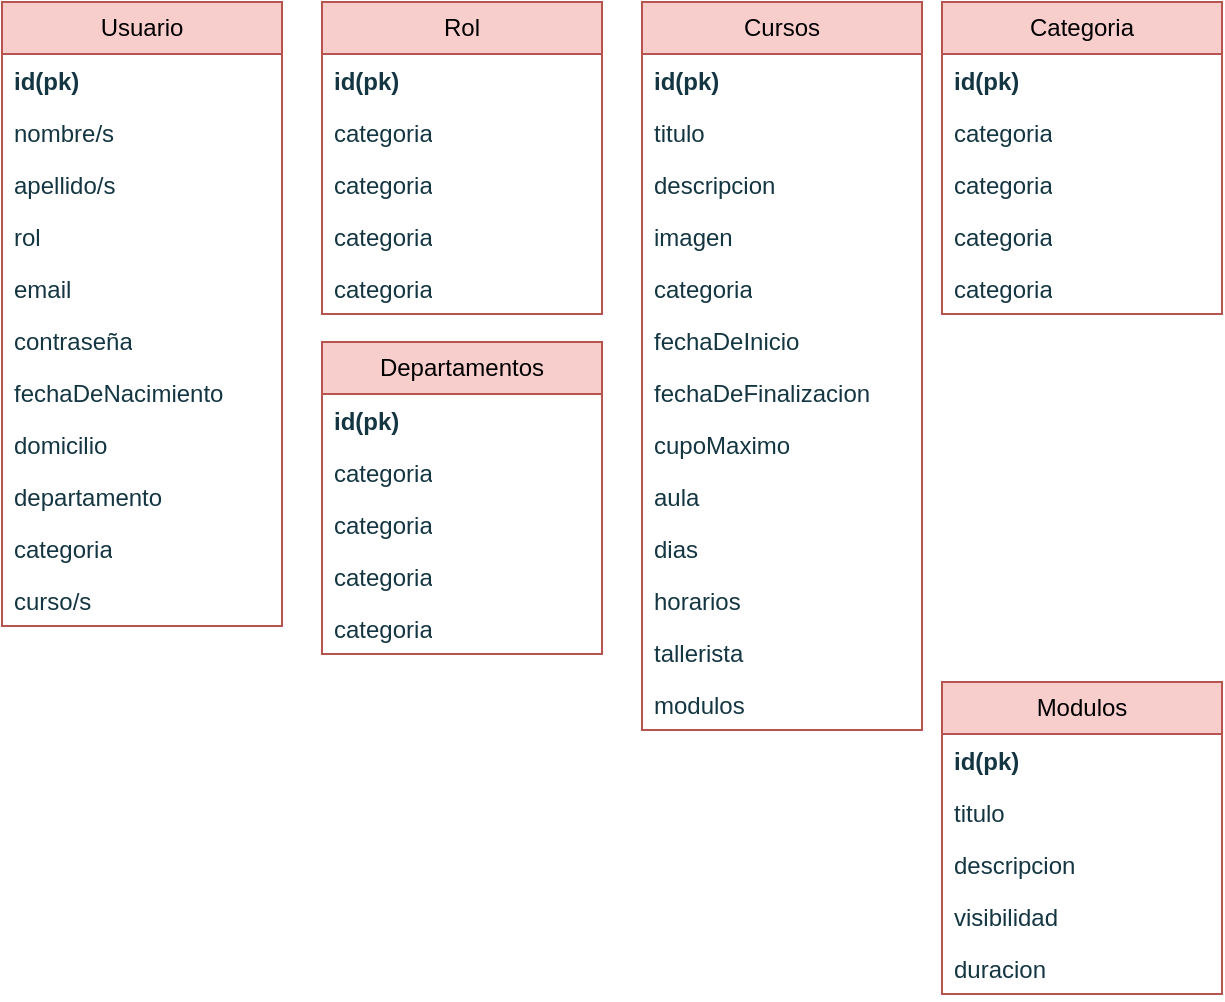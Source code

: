 <mxfile version="22.0.4" type="device">
  <diagram name="Página-1" id="gWVcj5YXT6tBU2rBWjBN">
    <mxGraphModel dx="1173" dy="627" grid="1" gridSize="10" guides="1" tooltips="1" connect="1" arrows="1" fold="1" page="1" pageScale="1" pageWidth="827" pageHeight="1169" math="0" shadow="0">
      <root>
        <mxCell id="0" />
        <mxCell id="1" parent="0" />
        <mxCell id="Trl6ogpPUJDb91EOsjQq-227" value="Usuario" style="swimlane;fontStyle=0;childLayout=stackLayout;horizontal=1;startSize=26;fillColor=#f8cecc;horizontalStack=0;resizeParent=1;resizeParentMax=0;resizeLast=0;collapsible=1;marginBottom=0;whiteSpace=wrap;html=1;strokeColor=#b85450;" vertex="1" parent="1">
          <mxGeometry x="40" y="20" width="140" height="312" as="geometry" />
        </mxCell>
        <mxCell id="Trl6ogpPUJDb91EOsjQq-228" value="&lt;b&gt;id(pk)&lt;/b&gt;" style="text;strokeColor=none;fillColor=none;align=left;verticalAlign=top;spacingLeft=4;spacingRight=4;overflow=hidden;rotatable=0;points=[[0,0.5],[1,0.5]];portConstraint=eastwest;whiteSpace=wrap;html=1;fontColor=#143642;" vertex="1" parent="Trl6ogpPUJDb91EOsjQq-227">
          <mxGeometry y="26" width="140" height="26" as="geometry" />
        </mxCell>
        <mxCell id="Trl6ogpPUJDb91EOsjQq-229" value="nombre/s" style="text;strokeColor=none;fillColor=none;align=left;verticalAlign=top;spacingLeft=4;spacingRight=4;overflow=hidden;rotatable=0;points=[[0,0.5],[1,0.5]];portConstraint=eastwest;whiteSpace=wrap;html=1;fontColor=#143642;" vertex="1" parent="Trl6ogpPUJDb91EOsjQq-227">
          <mxGeometry y="52" width="140" height="26" as="geometry" />
        </mxCell>
        <mxCell id="Trl6ogpPUJDb91EOsjQq-240" value="apellido/s" style="text;strokeColor=none;fillColor=none;align=left;verticalAlign=top;spacingLeft=4;spacingRight=4;overflow=hidden;rotatable=0;points=[[0,0.5],[1,0.5]];portConstraint=eastwest;whiteSpace=wrap;html=1;fontColor=#143642;" vertex="1" parent="Trl6ogpPUJDb91EOsjQq-227">
          <mxGeometry y="78" width="140" height="26" as="geometry" />
        </mxCell>
        <mxCell id="Trl6ogpPUJDb91EOsjQq-246" value="rol" style="text;strokeColor=none;fillColor=none;align=left;verticalAlign=top;spacingLeft=4;spacingRight=4;overflow=hidden;rotatable=0;points=[[0,0.5],[1,0.5]];portConstraint=eastwest;whiteSpace=wrap;html=1;fontColor=#143642;" vertex="1" parent="Trl6ogpPUJDb91EOsjQq-227">
          <mxGeometry y="104" width="140" height="26" as="geometry" />
        </mxCell>
        <mxCell id="Trl6ogpPUJDb91EOsjQq-230" value="email" style="text;strokeColor=none;fillColor=none;align=left;verticalAlign=top;spacingLeft=4;spacingRight=4;overflow=hidden;rotatable=0;points=[[0,0.5],[1,0.5]];portConstraint=eastwest;whiteSpace=wrap;html=1;fontColor=#143642;" vertex="1" parent="Trl6ogpPUJDb91EOsjQq-227">
          <mxGeometry y="130" width="140" height="26" as="geometry" />
        </mxCell>
        <mxCell id="Trl6ogpPUJDb91EOsjQq-239" value="contraseña" style="text;strokeColor=none;fillColor=none;align=left;verticalAlign=top;spacingLeft=4;spacingRight=4;overflow=hidden;rotatable=0;points=[[0,0.5],[1,0.5]];portConstraint=eastwest;whiteSpace=wrap;html=1;fontColor=#143642;" vertex="1" parent="Trl6ogpPUJDb91EOsjQq-227">
          <mxGeometry y="156" width="140" height="26" as="geometry" />
        </mxCell>
        <mxCell id="Trl6ogpPUJDb91EOsjQq-231" value="fechaDeNacimiento" style="text;strokeColor=none;fillColor=none;align=left;verticalAlign=top;spacingLeft=4;spacingRight=4;overflow=hidden;rotatable=0;points=[[0,0.5],[1,0.5]];portConstraint=eastwest;whiteSpace=wrap;html=1;fontColor=#143642;" vertex="1" parent="Trl6ogpPUJDb91EOsjQq-227">
          <mxGeometry y="182" width="140" height="26" as="geometry" />
        </mxCell>
        <mxCell id="Trl6ogpPUJDb91EOsjQq-237" value="domicilio" style="text;strokeColor=none;fillColor=none;align=left;verticalAlign=top;spacingLeft=4;spacingRight=4;overflow=hidden;rotatable=0;points=[[0,0.5],[1,0.5]];portConstraint=eastwest;whiteSpace=wrap;html=1;fontColor=#143642;" vertex="1" parent="Trl6ogpPUJDb91EOsjQq-227">
          <mxGeometry y="208" width="140" height="26" as="geometry" />
        </mxCell>
        <mxCell id="Trl6ogpPUJDb91EOsjQq-238" value="departamento" style="text;strokeColor=none;fillColor=none;align=left;verticalAlign=top;spacingLeft=4;spacingRight=4;overflow=hidden;rotatable=0;points=[[0,0.5],[1,0.5]];portConstraint=eastwest;whiteSpace=wrap;html=1;fontColor=#143642;" vertex="1" parent="Trl6ogpPUJDb91EOsjQq-227">
          <mxGeometry y="234" width="140" height="26" as="geometry" />
        </mxCell>
        <mxCell id="Trl6ogpPUJDb91EOsjQq-241" value="categoria" style="text;strokeColor=none;fillColor=none;align=left;verticalAlign=top;spacingLeft=4;spacingRight=4;overflow=hidden;rotatable=0;points=[[0,0.5],[1,0.5]];portConstraint=eastwest;whiteSpace=wrap;html=1;fontColor=#143642;" vertex="1" parent="Trl6ogpPUJDb91EOsjQq-227">
          <mxGeometry y="260" width="140" height="26" as="geometry" />
        </mxCell>
        <mxCell id="Trl6ogpPUJDb91EOsjQq-245" value="curso/s" style="text;strokeColor=none;fillColor=none;align=left;verticalAlign=top;spacingLeft=4;spacingRight=4;overflow=hidden;rotatable=0;points=[[0,0.5],[1,0.5]];portConstraint=eastwest;whiteSpace=wrap;html=1;fontColor=#143642;" vertex="1" parent="Trl6ogpPUJDb91EOsjQq-227">
          <mxGeometry y="286" width="140" height="26" as="geometry" />
        </mxCell>
        <mxCell id="Trl6ogpPUJDb91EOsjQq-232" value="Categoria" style="swimlane;fontStyle=0;childLayout=stackLayout;horizontal=1;startSize=26;fillColor=#f8cecc;horizontalStack=0;resizeParent=1;resizeParentMax=0;resizeLast=0;collapsible=1;marginBottom=0;whiteSpace=wrap;html=1;strokeColor=#b85450;" vertex="1" parent="1">
          <mxGeometry x="510" y="20" width="140" height="156" as="geometry" />
        </mxCell>
        <mxCell id="Trl6ogpPUJDb91EOsjQq-233" value="&lt;b&gt;id(pk)&lt;/b&gt;" style="text;strokeColor=none;fillColor=none;align=left;verticalAlign=top;spacingLeft=4;spacingRight=4;overflow=hidden;rotatable=0;points=[[0,0.5],[1,0.5]];portConstraint=eastwest;whiteSpace=wrap;html=1;fontColor=#143642;" vertex="1" parent="Trl6ogpPUJDb91EOsjQq-232">
          <mxGeometry y="26" width="140" height="26" as="geometry" />
        </mxCell>
        <mxCell id="Trl6ogpPUJDb91EOsjQq-236" value="categoria" style="text;strokeColor=none;fillColor=none;align=left;verticalAlign=top;spacingLeft=4;spacingRight=4;overflow=hidden;rotatable=0;points=[[0,0.5],[1,0.5]];portConstraint=eastwest;whiteSpace=wrap;html=1;fontColor=#143642;" vertex="1" parent="Trl6ogpPUJDb91EOsjQq-232">
          <mxGeometry y="52" width="140" height="26" as="geometry" />
        </mxCell>
        <mxCell id="Trl6ogpPUJDb91EOsjQq-242" value="categoria" style="text;strokeColor=none;fillColor=none;align=left;verticalAlign=top;spacingLeft=4;spacingRight=4;overflow=hidden;rotatable=0;points=[[0,0.5],[1,0.5]];portConstraint=eastwest;whiteSpace=wrap;html=1;fontColor=#143642;" vertex="1" parent="Trl6ogpPUJDb91EOsjQq-232">
          <mxGeometry y="78" width="140" height="26" as="geometry" />
        </mxCell>
        <mxCell id="Trl6ogpPUJDb91EOsjQq-243" value="categoria" style="text;strokeColor=none;fillColor=none;align=left;verticalAlign=top;spacingLeft=4;spacingRight=4;overflow=hidden;rotatable=0;points=[[0,0.5],[1,0.5]];portConstraint=eastwest;whiteSpace=wrap;html=1;fontColor=#143642;" vertex="1" parent="Trl6ogpPUJDb91EOsjQq-232">
          <mxGeometry y="104" width="140" height="26" as="geometry" />
        </mxCell>
        <mxCell id="Trl6ogpPUJDb91EOsjQq-244" value="categoria" style="text;strokeColor=none;fillColor=none;align=left;verticalAlign=top;spacingLeft=4;spacingRight=4;overflow=hidden;rotatable=0;points=[[0,0.5],[1,0.5]];portConstraint=eastwest;whiteSpace=wrap;html=1;fontColor=#143642;" vertex="1" parent="Trl6ogpPUJDb91EOsjQq-232">
          <mxGeometry y="130" width="140" height="26" as="geometry" />
        </mxCell>
        <mxCell id="Trl6ogpPUJDb91EOsjQq-247" value="Rol" style="swimlane;fontStyle=0;childLayout=stackLayout;horizontal=1;startSize=26;fillColor=#f8cecc;horizontalStack=0;resizeParent=1;resizeParentMax=0;resizeLast=0;collapsible=1;marginBottom=0;whiteSpace=wrap;html=1;strokeColor=#b85450;" vertex="1" parent="1">
          <mxGeometry x="200" y="20" width="140" height="156" as="geometry" />
        </mxCell>
        <mxCell id="Trl6ogpPUJDb91EOsjQq-248" value="&lt;b&gt;id(pk)&lt;/b&gt;" style="text;strokeColor=none;fillColor=none;align=left;verticalAlign=top;spacingLeft=4;spacingRight=4;overflow=hidden;rotatable=0;points=[[0,0.5],[1,0.5]];portConstraint=eastwest;whiteSpace=wrap;html=1;fontColor=#143642;" vertex="1" parent="Trl6ogpPUJDb91EOsjQq-247">
          <mxGeometry y="26" width="140" height="26" as="geometry" />
        </mxCell>
        <mxCell id="Trl6ogpPUJDb91EOsjQq-249" value="categoria" style="text;strokeColor=none;fillColor=none;align=left;verticalAlign=top;spacingLeft=4;spacingRight=4;overflow=hidden;rotatable=0;points=[[0,0.5],[1,0.5]];portConstraint=eastwest;whiteSpace=wrap;html=1;fontColor=#143642;" vertex="1" parent="Trl6ogpPUJDb91EOsjQq-247">
          <mxGeometry y="52" width="140" height="26" as="geometry" />
        </mxCell>
        <mxCell id="Trl6ogpPUJDb91EOsjQq-250" value="categoria" style="text;strokeColor=none;fillColor=none;align=left;verticalAlign=top;spacingLeft=4;spacingRight=4;overflow=hidden;rotatable=0;points=[[0,0.5],[1,0.5]];portConstraint=eastwest;whiteSpace=wrap;html=1;fontColor=#143642;" vertex="1" parent="Trl6ogpPUJDb91EOsjQq-247">
          <mxGeometry y="78" width="140" height="26" as="geometry" />
        </mxCell>
        <mxCell id="Trl6ogpPUJDb91EOsjQq-251" value="categoria" style="text;strokeColor=none;fillColor=none;align=left;verticalAlign=top;spacingLeft=4;spacingRight=4;overflow=hidden;rotatable=0;points=[[0,0.5],[1,0.5]];portConstraint=eastwest;whiteSpace=wrap;html=1;fontColor=#143642;" vertex="1" parent="Trl6ogpPUJDb91EOsjQq-247">
          <mxGeometry y="104" width="140" height="26" as="geometry" />
        </mxCell>
        <mxCell id="Trl6ogpPUJDb91EOsjQq-252" value="categoria" style="text;strokeColor=none;fillColor=none;align=left;verticalAlign=top;spacingLeft=4;spacingRight=4;overflow=hidden;rotatable=0;points=[[0,0.5],[1,0.5]];portConstraint=eastwest;whiteSpace=wrap;html=1;fontColor=#143642;" vertex="1" parent="Trl6ogpPUJDb91EOsjQq-247">
          <mxGeometry y="130" width="140" height="26" as="geometry" />
        </mxCell>
        <mxCell id="Trl6ogpPUJDb91EOsjQq-253" value="Cursos" style="swimlane;fontStyle=0;childLayout=stackLayout;horizontal=1;startSize=26;fillColor=#f8cecc;horizontalStack=0;resizeParent=1;resizeParentMax=0;resizeLast=0;collapsible=1;marginBottom=0;whiteSpace=wrap;html=1;strokeColor=#b85450;" vertex="1" parent="1">
          <mxGeometry x="360" y="20" width="140" height="364" as="geometry" />
        </mxCell>
        <mxCell id="Trl6ogpPUJDb91EOsjQq-254" value="&lt;b&gt;id(pk)&lt;/b&gt;" style="text;strokeColor=none;fillColor=none;align=left;verticalAlign=top;spacingLeft=4;spacingRight=4;overflow=hidden;rotatable=0;points=[[0,0.5],[1,0.5]];portConstraint=eastwest;whiteSpace=wrap;html=1;fontColor=#143642;" vertex="1" parent="Trl6ogpPUJDb91EOsjQq-253">
          <mxGeometry y="26" width="140" height="26" as="geometry" />
        </mxCell>
        <mxCell id="Trl6ogpPUJDb91EOsjQq-255" value="titulo&lt;br&gt;" style="text;strokeColor=none;fillColor=none;align=left;verticalAlign=top;spacingLeft=4;spacingRight=4;overflow=hidden;rotatable=0;points=[[0,0.5],[1,0.5]];portConstraint=eastwest;whiteSpace=wrap;html=1;fontColor=#143642;" vertex="1" parent="Trl6ogpPUJDb91EOsjQq-253">
          <mxGeometry y="52" width="140" height="26" as="geometry" />
        </mxCell>
        <mxCell id="Trl6ogpPUJDb91EOsjQq-256" value="descripcion" style="text;strokeColor=none;fillColor=none;align=left;verticalAlign=top;spacingLeft=4;spacingRight=4;overflow=hidden;rotatable=0;points=[[0,0.5],[1,0.5]];portConstraint=eastwest;whiteSpace=wrap;html=1;fontColor=#143642;" vertex="1" parent="Trl6ogpPUJDb91EOsjQq-253">
          <mxGeometry y="78" width="140" height="26" as="geometry" />
        </mxCell>
        <mxCell id="Trl6ogpPUJDb91EOsjQq-257" value="imagen" style="text;strokeColor=none;fillColor=none;align=left;verticalAlign=top;spacingLeft=4;spacingRight=4;overflow=hidden;rotatable=0;points=[[0,0.5],[1,0.5]];portConstraint=eastwest;whiteSpace=wrap;html=1;fontColor=#143642;" vertex="1" parent="Trl6ogpPUJDb91EOsjQq-253">
          <mxGeometry y="104" width="140" height="26" as="geometry" />
        </mxCell>
        <mxCell id="Trl6ogpPUJDb91EOsjQq-258" value="categoria" style="text;strokeColor=none;fillColor=none;align=left;verticalAlign=top;spacingLeft=4;spacingRight=4;overflow=hidden;rotatable=0;points=[[0,0.5],[1,0.5]];portConstraint=eastwest;whiteSpace=wrap;html=1;fontColor=#143642;" vertex="1" parent="Trl6ogpPUJDb91EOsjQq-253">
          <mxGeometry y="130" width="140" height="26" as="geometry" />
        </mxCell>
        <mxCell id="Trl6ogpPUJDb91EOsjQq-259" value="fechaDeInicio" style="text;strokeColor=none;fillColor=none;align=left;verticalAlign=top;spacingLeft=4;spacingRight=4;overflow=hidden;rotatable=0;points=[[0,0.5],[1,0.5]];portConstraint=eastwest;whiteSpace=wrap;html=1;fontColor=#143642;" vertex="1" parent="Trl6ogpPUJDb91EOsjQq-253">
          <mxGeometry y="156" width="140" height="26" as="geometry" />
        </mxCell>
        <mxCell id="Trl6ogpPUJDb91EOsjQq-260" value="fechaDeFinalizacion" style="text;strokeColor=none;fillColor=none;align=left;verticalAlign=top;spacingLeft=4;spacingRight=4;overflow=hidden;rotatable=0;points=[[0,0.5],[1,0.5]];portConstraint=eastwest;whiteSpace=wrap;html=1;fontColor=#143642;" vertex="1" parent="Trl6ogpPUJDb91EOsjQq-253">
          <mxGeometry y="182" width="140" height="26" as="geometry" />
        </mxCell>
        <mxCell id="Trl6ogpPUJDb91EOsjQq-261" value="cupoMaximo" style="text;strokeColor=none;fillColor=none;align=left;verticalAlign=top;spacingLeft=4;spacingRight=4;overflow=hidden;rotatable=0;points=[[0,0.5],[1,0.5]];portConstraint=eastwest;whiteSpace=wrap;html=1;fontColor=#143642;" vertex="1" parent="Trl6ogpPUJDb91EOsjQq-253">
          <mxGeometry y="208" width="140" height="26" as="geometry" />
        </mxCell>
        <mxCell id="Trl6ogpPUJDb91EOsjQq-262" value="aula" style="text;strokeColor=none;fillColor=none;align=left;verticalAlign=top;spacingLeft=4;spacingRight=4;overflow=hidden;rotatable=0;points=[[0,0.5],[1,0.5]];portConstraint=eastwest;whiteSpace=wrap;html=1;fontColor=#143642;" vertex="1" parent="Trl6ogpPUJDb91EOsjQq-253">
          <mxGeometry y="234" width="140" height="26" as="geometry" />
        </mxCell>
        <mxCell id="Trl6ogpPUJDb91EOsjQq-263" value="dias" style="text;strokeColor=none;fillColor=none;align=left;verticalAlign=top;spacingLeft=4;spacingRight=4;overflow=hidden;rotatable=0;points=[[0,0.5],[1,0.5]];portConstraint=eastwest;whiteSpace=wrap;html=1;fontColor=#143642;" vertex="1" parent="Trl6ogpPUJDb91EOsjQq-253">
          <mxGeometry y="260" width="140" height="26" as="geometry" />
        </mxCell>
        <mxCell id="Trl6ogpPUJDb91EOsjQq-264" value="horarios" style="text;strokeColor=none;fillColor=none;align=left;verticalAlign=top;spacingLeft=4;spacingRight=4;overflow=hidden;rotatable=0;points=[[0,0.5],[1,0.5]];portConstraint=eastwest;whiteSpace=wrap;html=1;fontColor=#143642;" vertex="1" parent="Trl6ogpPUJDb91EOsjQq-253">
          <mxGeometry y="286" width="140" height="26" as="geometry" />
        </mxCell>
        <mxCell id="Trl6ogpPUJDb91EOsjQq-265" value="tallerista" style="text;strokeColor=none;fillColor=none;align=left;verticalAlign=top;spacingLeft=4;spacingRight=4;overflow=hidden;rotatable=0;points=[[0,0.5],[1,0.5]];portConstraint=eastwest;whiteSpace=wrap;html=1;fontColor=#143642;" vertex="1" parent="Trl6ogpPUJDb91EOsjQq-253">
          <mxGeometry y="312" width="140" height="26" as="geometry" />
        </mxCell>
        <mxCell id="Trl6ogpPUJDb91EOsjQq-266" value="modulos" style="text;strokeColor=none;fillColor=none;align=left;verticalAlign=top;spacingLeft=4;spacingRight=4;overflow=hidden;rotatable=0;points=[[0,0.5],[1,0.5]];portConstraint=eastwest;whiteSpace=wrap;html=1;fontColor=#143642;" vertex="1" parent="Trl6ogpPUJDb91EOsjQq-253">
          <mxGeometry y="338" width="140" height="26" as="geometry" />
        </mxCell>
        <mxCell id="Trl6ogpPUJDb91EOsjQq-267" value="Modulos" style="swimlane;fontStyle=0;childLayout=stackLayout;horizontal=1;startSize=26;fillColor=#f8cecc;horizontalStack=0;resizeParent=1;resizeParentMax=0;resizeLast=0;collapsible=1;marginBottom=0;whiteSpace=wrap;html=1;strokeColor=#b85450;" vertex="1" parent="1">
          <mxGeometry x="510" y="360" width="140" height="156" as="geometry" />
        </mxCell>
        <mxCell id="Trl6ogpPUJDb91EOsjQq-268" value="&lt;b&gt;id(pk)&lt;/b&gt;" style="text;strokeColor=none;fillColor=none;align=left;verticalAlign=top;spacingLeft=4;spacingRight=4;overflow=hidden;rotatable=0;points=[[0,0.5],[1,0.5]];portConstraint=eastwest;whiteSpace=wrap;html=1;fontColor=#143642;" vertex="1" parent="Trl6ogpPUJDb91EOsjQq-267">
          <mxGeometry y="26" width="140" height="26" as="geometry" />
        </mxCell>
        <mxCell id="Trl6ogpPUJDb91EOsjQq-269" value="titulo" style="text;strokeColor=none;fillColor=none;align=left;verticalAlign=top;spacingLeft=4;spacingRight=4;overflow=hidden;rotatable=0;points=[[0,0.5],[1,0.5]];portConstraint=eastwest;whiteSpace=wrap;html=1;fontColor=#143642;" vertex="1" parent="Trl6ogpPUJDb91EOsjQq-267">
          <mxGeometry y="52" width="140" height="26" as="geometry" />
        </mxCell>
        <mxCell id="Trl6ogpPUJDb91EOsjQq-270" value="descripcion" style="text;strokeColor=none;fillColor=none;align=left;verticalAlign=top;spacingLeft=4;spacingRight=4;overflow=hidden;rotatable=0;points=[[0,0.5],[1,0.5]];portConstraint=eastwest;whiteSpace=wrap;html=1;fontColor=#143642;" vertex="1" parent="Trl6ogpPUJDb91EOsjQq-267">
          <mxGeometry y="78" width="140" height="26" as="geometry" />
        </mxCell>
        <mxCell id="Trl6ogpPUJDb91EOsjQq-271" value="visibilidad" style="text;strokeColor=none;fillColor=none;align=left;verticalAlign=top;spacingLeft=4;spacingRight=4;overflow=hidden;rotatable=0;points=[[0,0.5],[1,0.5]];portConstraint=eastwest;whiteSpace=wrap;html=1;fontColor=#143642;" vertex="1" parent="Trl6ogpPUJDb91EOsjQq-267">
          <mxGeometry y="104" width="140" height="26" as="geometry" />
        </mxCell>
        <mxCell id="Trl6ogpPUJDb91EOsjQq-272" value="duracion" style="text;strokeColor=none;fillColor=none;align=left;verticalAlign=top;spacingLeft=4;spacingRight=4;overflow=hidden;rotatable=0;points=[[0,0.5],[1,0.5]];portConstraint=eastwest;whiteSpace=wrap;html=1;fontColor=#143642;" vertex="1" parent="Trl6ogpPUJDb91EOsjQq-267">
          <mxGeometry y="130" width="140" height="26" as="geometry" />
        </mxCell>
        <mxCell id="Trl6ogpPUJDb91EOsjQq-273" value="Departamentos" style="swimlane;fontStyle=0;childLayout=stackLayout;horizontal=1;startSize=26;fillColor=#f8cecc;horizontalStack=0;resizeParent=1;resizeParentMax=0;resizeLast=0;collapsible=1;marginBottom=0;whiteSpace=wrap;html=1;strokeColor=#b85450;" vertex="1" parent="1">
          <mxGeometry x="200" y="190" width="140" height="156" as="geometry" />
        </mxCell>
        <mxCell id="Trl6ogpPUJDb91EOsjQq-274" value="&lt;b&gt;id(pk)&lt;/b&gt;" style="text;strokeColor=none;fillColor=none;align=left;verticalAlign=top;spacingLeft=4;spacingRight=4;overflow=hidden;rotatable=0;points=[[0,0.5],[1,0.5]];portConstraint=eastwest;whiteSpace=wrap;html=1;fontColor=#143642;" vertex="1" parent="Trl6ogpPUJDb91EOsjQq-273">
          <mxGeometry y="26" width="140" height="26" as="geometry" />
        </mxCell>
        <mxCell id="Trl6ogpPUJDb91EOsjQq-275" value="categoria" style="text;strokeColor=none;fillColor=none;align=left;verticalAlign=top;spacingLeft=4;spacingRight=4;overflow=hidden;rotatable=0;points=[[0,0.5],[1,0.5]];portConstraint=eastwest;whiteSpace=wrap;html=1;fontColor=#143642;" vertex="1" parent="Trl6ogpPUJDb91EOsjQq-273">
          <mxGeometry y="52" width="140" height="26" as="geometry" />
        </mxCell>
        <mxCell id="Trl6ogpPUJDb91EOsjQq-276" value="categoria" style="text;strokeColor=none;fillColor=none;align=left;verticalAlign=top;spacingLeft=4;spacingRight=4;overflow=hidden;rotatable=0;points=[[0,0.5],[1,0.5]];portConstraint=eastwest;whiteSpace=wrap;html=1;fontColor=#143642;" vertex="1" parent="Trl6ogpPUJDb91EOsjQq-273">
          <mxGeometry y="78" width="140" height="26" as="geometry" />
        </mxCell>
        <mxCell id="Trl6ogpPUJDb91EOsjQq-277" value="categoria" style="text;strokeColor=none;fillColor=none;align=left;verticalAlign=top;spacingLeft=4;spacingRight=4;overflow=hidden;rotatable=0;points=[[0,0.5],[1,0.5]];portConstraint=eastwest;whiteSpace=wrap;html=1;fontColor=#143642;" vertex="1" parent="Trl6ogpPUJDb91EOsjQq-273">
          <mxGeometry y="104" width="140" height="26" as="geometry" />
        </mxCell>
        <mxCell id="Trl6ogpPUJDb91EOsjQq-278" value="categoria" style="text;strokeColor=none;fillColor=none;align=left;verticalAlign=top;spacingLeft=4;spacingRight=4;overflow=hidden;rotatable=0;points=[[0,0.5],[1,0.5]];portConstraint=eastwest;whiteSpace=wrap;html=1;fontColor=#143642;" vertex="1" parent="Trl6ogpPUJDb91EOsjQq-273">
          <mxGeometry y="130" width="140" height="26" as="geometry" />
        </mxCell>
      </root>
    </mxGraphModel>
  </diagram>
</mxfile>
